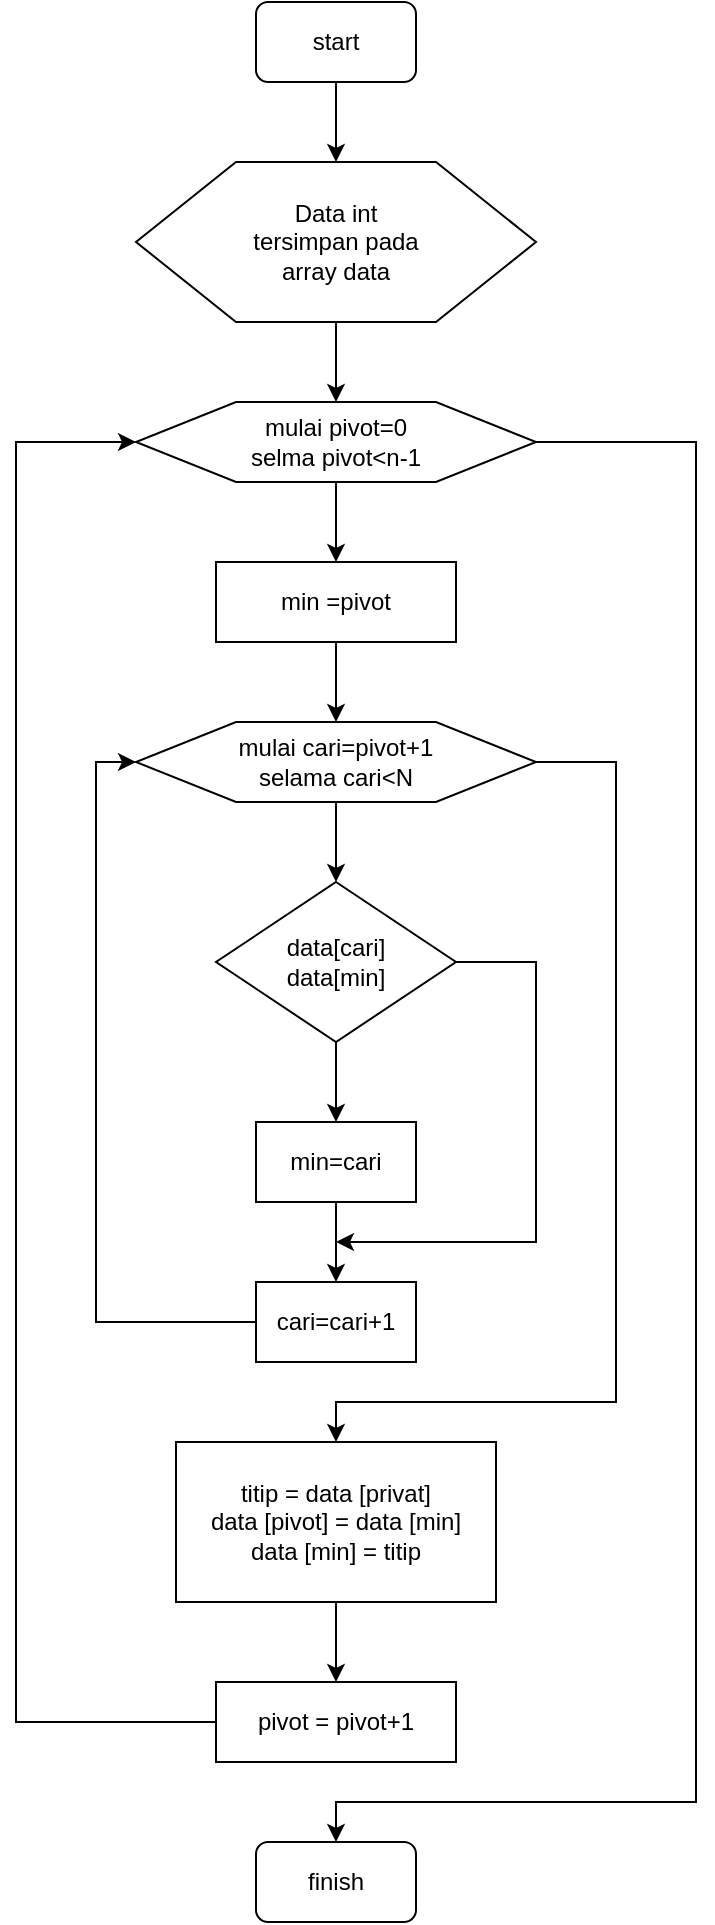 <mxfile version="13.0.3" type="device"><diagram id="9alhgIx4GmeCCU0fQck2" name="Page-1"><mxGraphModel dx="868" dy="510" grid="1" gridSize="10" guides="1" tooltips="1" connect="1" arrows="1" fold="1" page="1" pageScale="1" pageWidth="850" pageHeight="1100" math="0" shadow="0"><root><mxCell id="0"/><mxCell id="1" parent="0"/><mxCell id="vbVsq09ApmVspX1G5iG3-4" value="" style="edgeStyle=orthogonalEdgeStyle;rounded=0;orthogonalLoop=1;jettySize=auto;html=1;" edge="1" parent="1" source="vbVsq09ApmVspX1G5iG3-2"><mxGeometry relative="1" as="geometry"><mxPoint x="260" y="160" as="targetPoint"/></mxGeometry></mxCell><mxCell id="vbVsq09ApmVspX1G5iG3-2" value="start" style="rounded=1;whiteSpace=wrap;html=1;" vertex="1" parent="1"><mxGeometry x="220" y="80" width="80" height="40" as="geometry"/></mxCell><mxCell id="vbVsq09ApmVspX1G5iG3-7" value="" style="edgeStyle=orthogonalEdgeStyle;rounded=0;orthogonalLoop=1;jettySize=auto;html=1;" edge="1" parent="1" source="vbVsq09ApmVspX1G5iG3-5" target="vbVsq09ApmVspX1G5iG3-6"><mxGeometry relative="1" as="geometry"/></mxCell><mxCell id="vbVsq09ApmVspX1G5iG3-5" value="Data int&lt;br&gt;tersimpan pada &lt;br&gt;array data" style="shape=hexagon;perimeter=hexagonPerimeter2;whiteSpace=wrap;html=1;" vertex="1" parent="1"><mxGeometry x="160" y="160" width="200" height="80" as="geometry"/></mxCell><mxCell id="vbVsq09ApmVspX1G5iG3-9" value="" style="edgeStyle=orthogonalEdgeStyle;rounded=0;orthogonalLoop=1;jettySize=auto;html=1;" edge="1" parent="1" source="vbVsq09ApmVspX1G5iG3-6"><mxGeometry relative="1" as="geometry"><mxPoint x="260" y="360" as="targetPoint"/></mxGeometry></mxCell><mxCell id="vbVsq09ApmVspX1G5iG3-38" value="" style="edgeStyle=orthogonalEdgeStyle;rounded=0;orthogonalLoop=1;jettySize=auto;html=1;entryX=0.5;entryY=0;entryDx=0;entryDy=0;" edge="1" parent="1" source="vbVsq09ApmVspX1G5iG3-6" target="vbVsq09ApmVspX1G5iG3-29"><mxGeometry relative="1" as="geometry"><mxPoint x="260" y="980" as="targetPoint"/><Array as="points"><mxPoint x="440" y="300"/><mxPoint x="440" y="980"/><mxPoint x="260" y="980"/></Array></mxGeometry></mxCell><mxCell id="vbVsq09ApmVspX1G5iG3-6" value="mulai pivot=0&lt;br&gt;selma pivot&amp;lt;n-1" style="shape=hexagon;perimeter=hexagonPerimeter2;whiteSpace=wrap;html=1;" vertex="1" parent="1"><mxGeometry x="160" y="280" width="200" height="40" as="geometry"/></mxCell><mxCell id="vbVsq09ApmVspX1G5iG3-12" value="" style="edgeStyle=orthogonalEdgeStyle;rounded=0;orthogonalLoop=1;jettySize=auto;html=1;" edge="1" parent="1" source="vbVsq09ApmVspX1G5iG3-10"><mxGeometry relative="1" as="geometry"><mxPoint x="260" y="440" as="targetPoint"/></mxGeometry></mxCell><mxCell id="vbVsq09ApmVspX1G5iG3-10" value="min =pivot" style="rounded=0;whiteSpace=wrap;html=1;" vertex="1" parent="1"><mxGeometry x="200" y="360" width="120" height="40" as="geometry"/></mxCell><mxCell id="vbVsq09ApmVspX1G5iG3-15" value="" style="edgeStyle=orthogonalEdgeStyle;rounded=0;orthogonalLoop=1;jettySize=auto;html=1;" edge="1" parent="1" source="vbVsq09ApmVspX1G5iG3-13"><mxGeometry relative="1" as="geometry"><mxPoint x="260" y="520" as="targetPoint"/></mxGeometry></mxCell><mxCell id="vbVsq09ApmVspX1G5iG3-25" value="" style="edgeStyle=orthogonalEdgeStyle;rounded=0;orthogonalLoop=1;jettySize=auto;html=1;" edge="1" parent="1" source="vbVsq09ApmVspX1G5iG3-13" target="vbVsq09ApmVspX1G5iG3-26"><mxGeometry relative="1" as="geometry"><mxPoint x="260" y="800" as="targetPoint"/><Array as="points"><mxPoint x="400" y="460"/><mxPoint x="400" y="780"/></Array></mxGeometry></mxCell><mxCell id="vbVsq09ApmVspX1G5iG3-13" value="mulai cari=pivot+1&lt;br&gt;selama cari&amp;lt;N" style="shape=hexagon;perimeter=hexagonPerimeter2;whiteSpace=wrap;html=1;" vertex="1" parent="1"><mxGeometry x="160" y="440" width="200" height="40" as="geometry"/></mxCell><mxCell id="vbVsq09ApmVspX1G5iG3-18" value="" style="edgeStyle=orthogonalEdgeStyle;rounded=0;orthogonalLoop=1;jettySize=auto;html=1;" edge="1" parent="1" source="vbVsq09ApmVspX1G5iG3-16"><mxGeometry relative="1" as="geometry"><mxPoint x="260" y="640" as="targetPoint"/></mxGeometry></mxCell><mxCell id="vbVsq09ApmVspX1G5iG3-23" value="" style="edgeStyle=orthogonalEdgeStyle;rounded=0;orthogonalLoop=1;jettySize=auto;html=1;" edge="1" parent="1" source="vbVsq09ApmVspX1G5iG3-16"><mxGeometry relative="1" as="geometry"><mxPoint x="260" y="700" as="targetPoint"/><Array as="points"><mxPoint x="360" y="560"/></Array></mxGeometry></mxCell><mxCell id="vbVsq09ApmVspX1G5iG3-16" value="data[cari]&lt;br&gt;data[min]" style="rhombus;whiteSpace=wrap;html=1;" vertex="1" parent="1"><mxGeometry x="200" y="520" width="120" height="80" as="geometry"/></mxCell><mxCell id="vbVsq09ApmVspX1G5iG3-21" value="" style="edgeStyle=orthogonalEdgeStyle;rounded=0;orthogonalLoop=1;jettySize=auto;html=1;" edge="1" parent="1" source="vbVsq09ApmVspX1G5iG3-19" target="vbVsq09ApmVspX1G5iG3-20"><mxGeometry relative="1" as="geometry"/></mxCell><mxCell id="vbVsq09ApmVspX1G5iG3-19" value="min=cari" style="rounded=0;whiteSpace=wrap;html=1;" vertex="1" parent="1"><mxGeometry x="220" y="640" width="80" height="40" as="geometry"/></mxCell><mxCell id="vbVsq09ApmVspX1G5iG3-35" value="" style="edgeStyle=orthogonalEdgeStyle;rounded=0;orthogonalLoop=1;jettySize=auto;html=1;entryX=0;entryY=0.5;entryDx=0;entryDy=0;" edge="1" parent="1" source="vbVsq09ApmVspX1G5iG3-20" target="vbVsq09ApmVspX1G5iG3-13"><mxGeometry relative="1" as="geometry"><mxPoint x="140" y="460" as="targetPoint"/><Array as="points"><mxPoint x="140" y="740"/><mxPoint x="140" y="460"/></Array></mxGeometry></mxCell><mxCell id="vbVsq09ApmVspX1G5iG3-20" value="cari=cari+1" style="rounded=0;whiteSpace=wrap;html=1;" vertex="1" parent="1"><mxGeometry x="220" y="720" width="80" height="40" as="geometry"/></mxCell><mxCell id="vbVsq09ApmVspX1G5iG3-28" value="" style="edgeStyle=orthogonalEdgeStyle;rounded=0;orthogonalLoop=1;jettySize=auto;html=1;" edge="1" parent="1" source="vbVsq09ApmVspX1G5iG3-26" target="vbVsq09ApmVspX1G5iG3-27"><mxGeometry relative="1" as="geometry"/></mxCell><mxCell id="vbVsq09ApmVspX1G5iG3-26" value="titip = data [privat]&lt;br&gt;data [pivot] = data [min]&lt;br&gt;data [min] = titip" style="rounded=0;whiteSpace=wrap;html=1;" vertex="1" parent="1"><mxGeometry x="180" y="800" width="160" height="80" as="geometry"/></mxCell><mxCell id="vbVsq09ApmVspX1G5iG3-31" value="" style="edgeStyle=orthogonalEdgeStyle;rounded=0;orthogonalLoop=1;jettySize=auto;html=1;entryX=0;entryY=0.5;entryDx=0;entryDy=0;exitX=0;exitY=0.5;exitDx=0;exitDy=0;" edge="1" parent="1" source="vbVsq09ApmVspX1G5iG3-27" target="vbVsq09ApmVspX1G5iG3-6"><mxGeometry relative="1" as="geometry"><mxPoint x="100" y="940" as="sourcePoint"/><mxPoint x="120" y="300" as="targetPoint"/><Array as="points"><mxPoint x="100" y="940"/><mxPoint x="100" y="300"/></Array></mxGeometry></mxCell><mxCell id="vbVsq09ApmVspX1G5iG3-27" value="pivot = pivot+1" style="rounded=0;whiteSpace=wrap;html=1;" vertex="1" parent="1"><mxGeometry x="200" y="920" width="120" height="40" as="geometry"/></mxCell><mxCell id="vbVsq09ApmVspX1G5iG3-29" value="finish" style="rounded=1;whiteSpace=wrap;html=1;" vertex="1" parent="1"><mxGeometry x="220" y="1000" width="80" height="40" as="geometry"/></mxCell></root></mxGraphModel></diagram></mxfile>